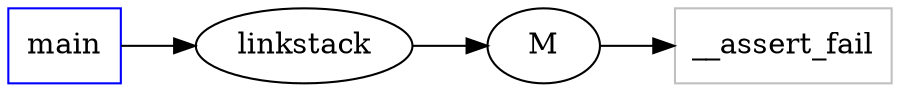 digraph functioncalls {
rankdir=LR;

main [shape="box", color=blue];
__assert_fail [shape="box", color=grey];
M -> __assert_fail;
linkstack -> M;
main -> linkstack;
}

